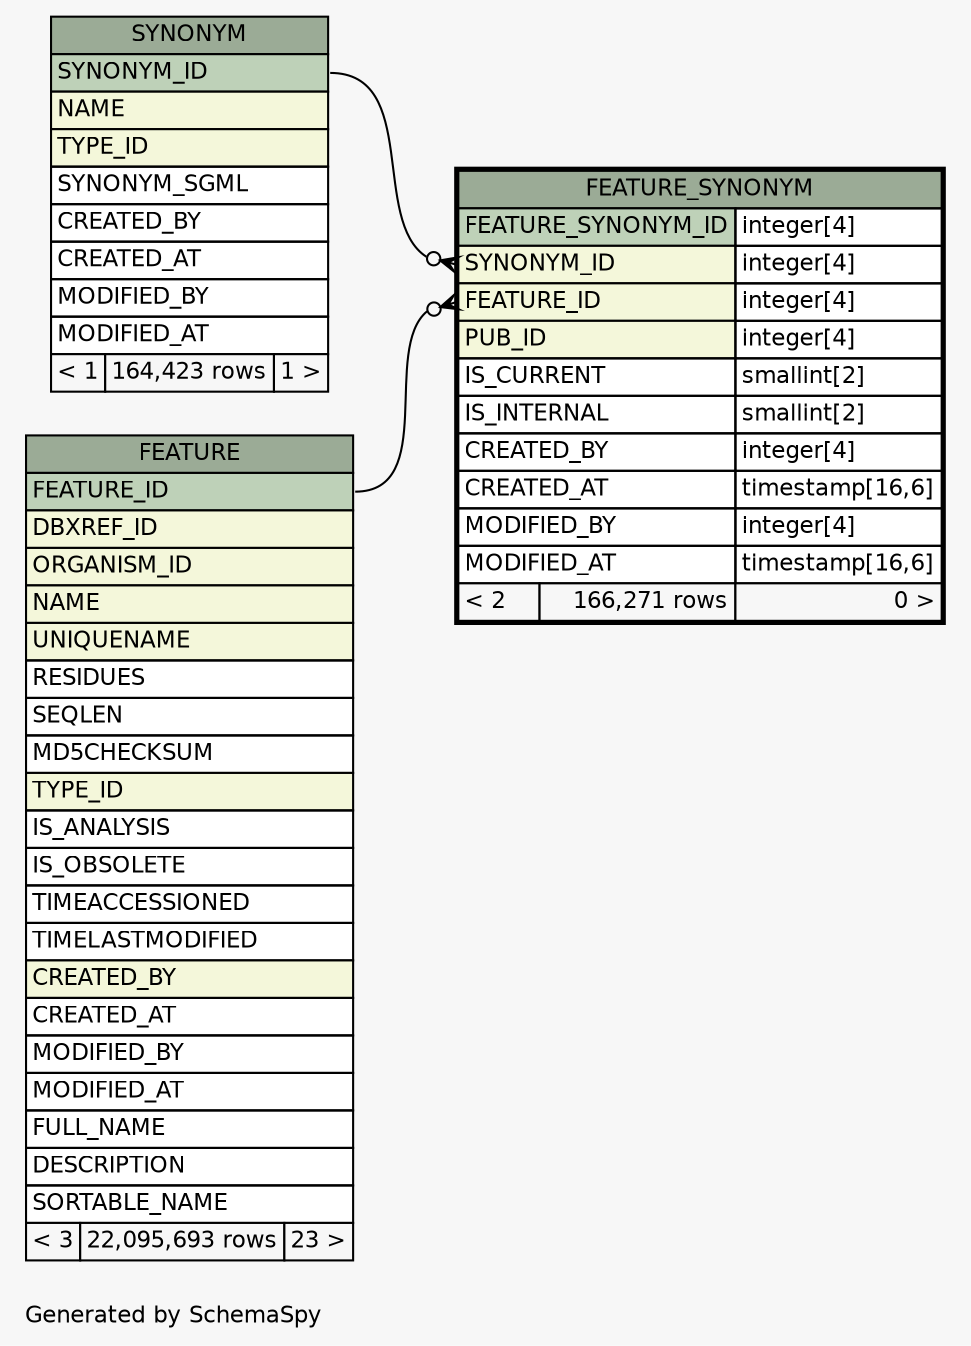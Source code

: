 // dot 2.38.0 on Windows 10 10.0
// SchemaSpy rev Unknown
digraph "oneDegreeRelationshipsDiagram" {
  graph [
    rankdir="RL"
    bgcolor="#f7f7f7"
    label="\nGenerated by SchemaSpy"
    labeljust="l"
    nodesep="0.18"
    ranksep="0.46"
    fontname="Helvetica"
    fontsize="11"
  ];
  node [
    fontname="Helvetica"
    fontsize="11"
    shape="plaintext"
  ];
  edge [
    arrowsize="0.8"
  ];
  "FEATURE_SYNONYM":"FEATURE_ID":w -> "FEATURE":"FEATURE_ID":e [arrowhead=none dir=back arrowtail=crowodot];
  "FEATURE_SYNONYM":"SYNONYM_ID":w -> "SYNONYM":"SYNONYM_ID":e [arrowhead=none dir=back arrowtail=crowodot];
  "FEATURE" [
    label=<
    <TABLE BORDER="0" CELLBORDER="1" CELLSPACING="0" BGCOLOR="#ffffff">
      <TR><TD COLSPAN="3" BGCOLOR="#9bab96" ALIGN="CENTER">FEATURE</TD></TR>
      <TR><TD PORT="FEATURE_ID" COLSPAN="3" BGCOLOR="#bed1b8" ALIGN="LEFT">FEATURE_ID</TD></TR>
      <TR><TD PORT="DBXREF_ID" COLSPAN="3" BGCOLOR="#f4f7da" ALIGN="LEFT">DBXREF_ID</TD></TR>
      <TR><TD PORT="ORGANISM_ID" COLSPAN="3" BGCOLOR="#f4f7da" ALIGN="LEFT">ORGANISM_ID</TD></TR>
      <TR><TD PORT="NAME" COLSPAN="3" BGCOLOR="#f4f7da" ALIGN="LEFT">NAME</TD></TR>
      <TR><TD PORT="UNIQUENAME" COLSPAN="3" BGCOLOR="#f4f7da" ALIGN="LEFT">UNIQUENAME</TD></TR>
      <TR><TD PORT="RESIDUES" COLSPAN="3" ALIGN="LEFT">RESIDUES</TD></TR>
      <TR><TD PORT="SEQLEN" COLSPAN="3" ALIGN="LEFT">SEQLEN</TD></TR>
      <TR><TD PORT="MD5CHECKSUM" COLSPAN="3" ALIGN="LEFT">MD5CHECKSUM</TD></TR>
      <TR><TD PORT="TYPE_ID" COLSPAN="3" BGCOLOR="#f4f7da" ALIGN="LEFT">TYPE_ID</TD></TR>
      <TR><TD PORT="IS_ANALYSIS" COLSPAN="3" ALIGN="LEFT">IS_ANALYSIS</TD></TR>
      <TR><TD PORT="IS_OBSOLETE" COLSPAN="3" ALIGN="LEFT">IS_OBSOLETE</TD></TR>
      <TR><TD PORT="TIMEACCESSIONED" COLSPAN="3" ALIGN="LEFT">TIMEACCESSIONED</TD></TR>
      <TR><TD PORT="TIMELASTMODIFIED" COLSPAN="3" ALIGN="LEFT">TIMELASTMODIFIED</TD></TR>
      <TR><TD PORT="CREATED_BY" COLSPAN="3" BGCOLOR="#f4f7da" ALIGN="LEFT">CREATED_BY</TD></TR>
      <TR><TD PORT="CREATED_AT" COLSPAN="3" ALIGN="LEFT">CREATED_AT</TD></TR>
      <TR><TD PORT="MODIFIED_BY" COLSPAN="3" ALIGN="LEFT">MODIFIED_BY</TD></TR>
      <TR><TD PORT="MODIFIED_AT" COLSPAN="3" ALIGN="LEFT">MODIFIED_AT</TD></TR>
      <TR><TD PORT="FULL_NAME" COLSPAN="3" ALIGN="LEFT">FULL_NAME</TD></TR>
      <TR><TD PORT="DESCRIPTION" COLSPAN="3" ALIGN="LEFT">DESCRIPTION</TD></TR>
      <TR><TD PORT="SORTABLE_NAME" COLSPAN="3" ALIGN="LEFT">SORTABLE_NAME</TD></TR>
      <TR><TD ALIGN="LEFT" BGCOLOR="#f7f7f7">&lt; 3</TD><TD ALIGN="RIGHT" BGCOLOR="#f7f7f7">22,095,693 rows</TD><TD ALIGN="RIGHT" BGCOLOR="#f7f7f7">23 &gt;</TD></TR>
    </TABLE>>
    URL="FEATURE.html"
    tooltip="FEATURE"
  ];
  "FEATURE_SYNONYM" [
    label=<
    <TABLE BORDER="2" CELLBORDER="1" CELLSPACING="0" BGCOLOR="#ffffff">
      <TR><TD COLSPAN="3" BGCOLOR="#9bab96" ALIGN="CENTER">FEATURE_SYNONYM</TD></TR>
      <TR><TD PORT="FEATURE_SYNONYM_ID" COLSPAN="2" BGCOLOR="#bed1b8" ALIGN="LEFT">FEATURE_SYNONYM_ID</TD><TD PORT="FEATURE_SYNONYM_ID.type" ALIGN="LEFT">integer[4]</TD></TR>
      <TR><TD PORT="SYNONYM_ID" COLSPAN="2" BGCOLOR="#f4f7da" ALIGN="LEFT">SYNONYM_ID</TD><TD PORT="SYNONYM_ID.type" ALIGN="LEFT">integer[4]</TD></TR>
      <TR><TD PORT="FEATURE_ID" COLSPAN="2" BGCOLOR="#f4f7da" ALIGN="LEFT">FEATURE_ID</TD><TD PORT="FEATURE_ID.type" ALIGN="LEFT">integer[4]</TD></TR>
      <TR><TD PORT="PUB_ID" COLSPAN="2" BGCOLOR="#f4f7da" ALIGN="LEFT">PUB_ID</TD><TD PORT="PUB_ID.type" ALIGN="LEFT">integer[4]</TD></TR>
      <TR><TD PORT="IS_CURRENT" COLSPAN="2" ALIGN="LEFT">IS_CURRENT</TD><TD PORT="IS_CURRENT.type" ALIGN="LEFT">smallint[2]</TD></TR>
      <TR><TD PORT="IS_INTERNAL" COLSPAN="2" ALIGN="LEFT">IS_INTERNAL</TD><TD PORT="IS_INTERNAL.type" ALIGN="LEFT">smallint[2]</TD></TR>
      <TR><TD PORT="CREATED_BY" COLSPAN="2" ALIGN="LEFT">CREATED_BY</TD><TD PORT="CREATED_BY.type" ALIGN="LEFT">integer[4]</TD></TR>
      <TR><TD PORT="CREATED_AT" COLSPAN="2" ALIGN="LEFT">CREATED_AT</TD><TD PORT="CREATED_AT.type" ALIGN="LEFT">timestamp[16,6]</TD></TR>
      <TR><TD PORT="MODIFIED_BY" COLSPAN="2" ALIGN="LEFT">MODIFIED_BY</TD><TD PORT="MODIFIED_BY.type" ALIGN="LEFT">integer[4]</TD></TR>
      <TR><TD PORT="MODIFIED_AT" COLSPAN="2" ALIGN="LEFT">MODIFIED_AT</TD><TD PORT="MODIFIED_AT.type" ALIGN="LEFT">timestamp[16,6]</TD></TR>
      <TR><TD ALIGN="LEFT" BGCOLOR="#f7f7f7">&lt; 2</TD><TD ALIGN="RIGHT" BGCOLOR="#f7f7f7">166,271 rows</TD><TD ALIGN="RIGHT" BGCOLOR="#f7f7f7">0 &gt;</TD></TR>
    </TABLE>>
    URL="FEATURE_SYNONYM.html"
    tooltip="FEATURE_SYNONYM"
  ];
  "SYNONYM" [
    label=<
    <TABLE BORDER="0" CELLBORDER="1" CELLSPACING="0" BGCOLOR="#ffffff">
      <TR><TD COLSPAN="3" BGCOLOR="#9bab96" ALIGN="CENTER">SYNONYM</TD></TR>
      <TR><TD PORT="SYNONYM_ID" COLSPAN="3" BGCOLOR="#bed1b8" ALIGN="LEFT">SYNONYM_ID</TD></TR>
      <TR><TD PORT="NAME" COLSPAN="3" BGCOLOR="#f4f7da" ALIGN="LEFT">NAME</TD></TR>
      <TR><TD PORT="TYPE_ID" COLSPAN="3" BGCOLOR="#f4f7da" ALIGN="LEFT">TYPE_ID</TD></TR>
      <TR><TD PORT="SYNONYM_SGML" COLSPAN="3" ALIGN="LEFT">SYNONYM_SGML</TD></TR>
      <TR><TD PORT="CREATED_BY" COLSPAN="3" ALIGN="LEFT">CREATED_BY</TD></TR>
      <TR><TD PORT="CREATED_AT" COLSPAN="3" ALIGN="LEFT">CREATED_AT</TD></TR>
      <TR><TD PORT="MODIFIED_BY" COLSPAN="3" ALIGN="LEFT">MODIFIED_BY</TD></TR>
      <TR><TD PORT="MODIFIED_AT" COLSPAN="3" ALIGN="LEFT">MODIFIED_AT</TD></TR>
      <TR><TD ALIGN="LEFT" BGCOLOR="#f7f7f7">&lt; 1</TD><TD ALIGN="RIGHT" BGCOLOR="#f7f7f7">164,423 rows</TD><TD ALIGN="RIGHT" BGCOLOR="#f7f7f7">1 &gt;</TD></TR>
    </TABLE>>
    URL="SYNONYM.html"
    tooltip="SYNONYM"
  ];
}
